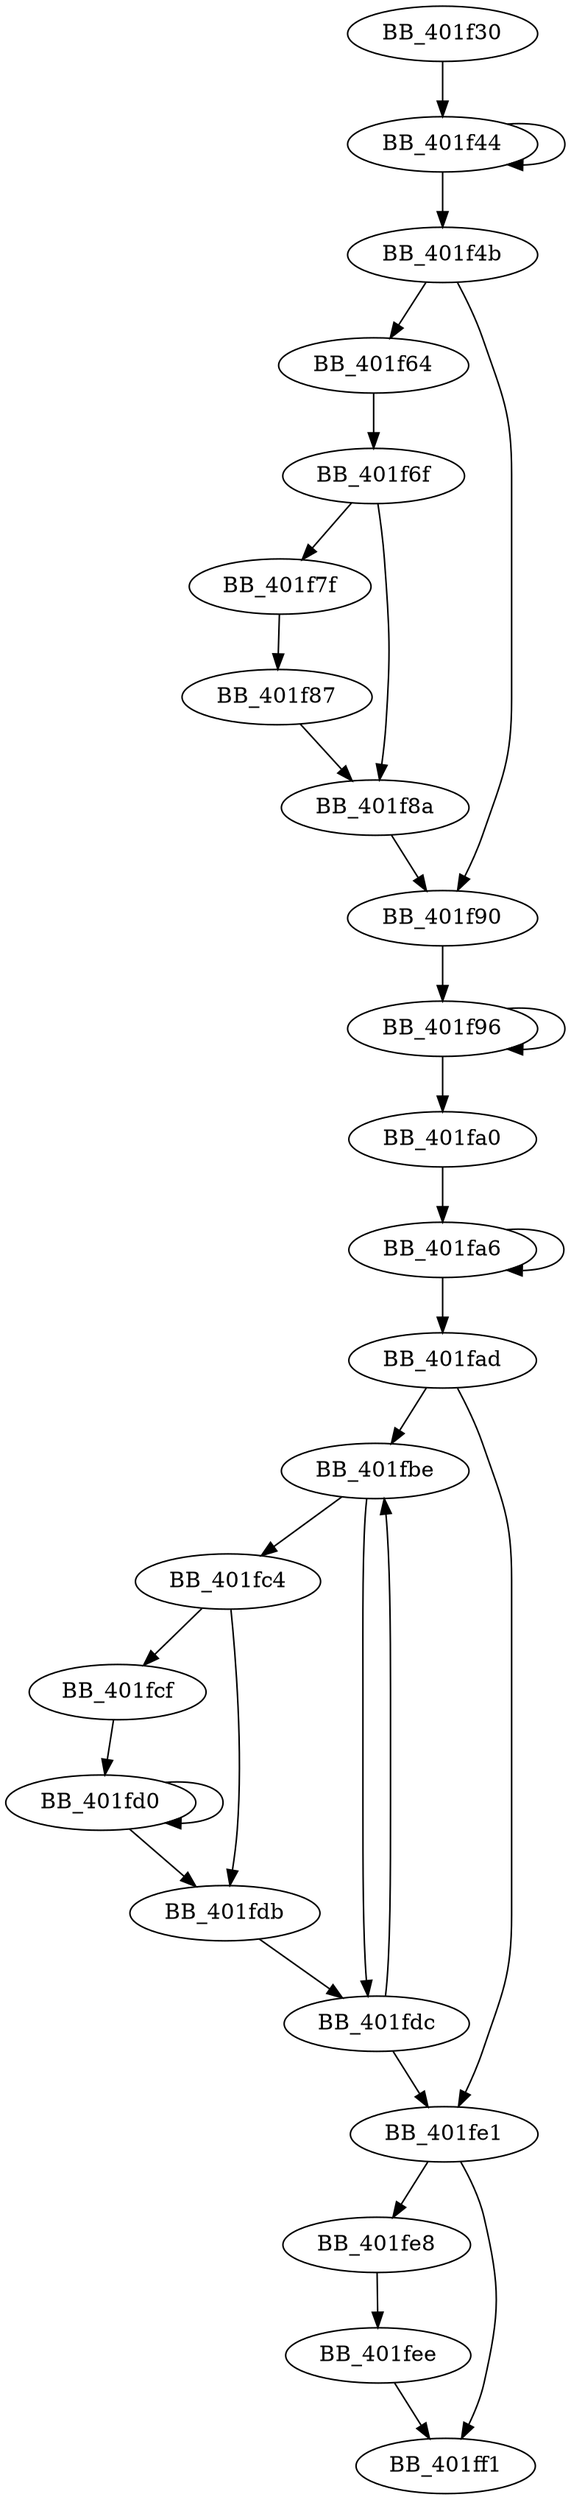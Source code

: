 DiGraph sub_401F30{
BB_401f30->BB_401f44
BB_401f44->BB_401f44
BB_401f44->BB_401f4b
BB_401f4b->BB_401f64
BB_401f4b->BB_401f90
BB_401f64->BB_401f6f
BB_401f6f->BB_401f7f
BB_401f6f->BB_401f8a
BB_401f7f->BB_401f87
BB_401f87->BB_401f8a
BB_401f8a->BB_401f90
BB_401f90->BB_401f96
BB_401f96->BB_401f96
BB_401f96->BB_401fa0
BB_401fa0->BB_401fa6
BB_401fa6->BB_401fa6
BB_401fa6->BB_401fad
BB_401fad->BB_401fbe
BB_401fad->BB_401fe1
BB_401fbe->BB_401fc4
BB_401fbe->BB_401fdc
BB_401fc4->BB_401fcf
BB_401fc4->BB_401fdb
BB_401fcf->BB_401fd0
BB_401fd0->BB_401fd0
BB_401fd0->BB_401fdb
BB_401fdb->BB_401fdc
BB_401fdc->BB_401fbe
BB_401fdc->BB_401fe1
BB_401fe1->BB_401fe8
BB_401fe1->BB_401ff1
BB_401fe8->BB_401fee
BB_401fee->BB_401ff1
}
